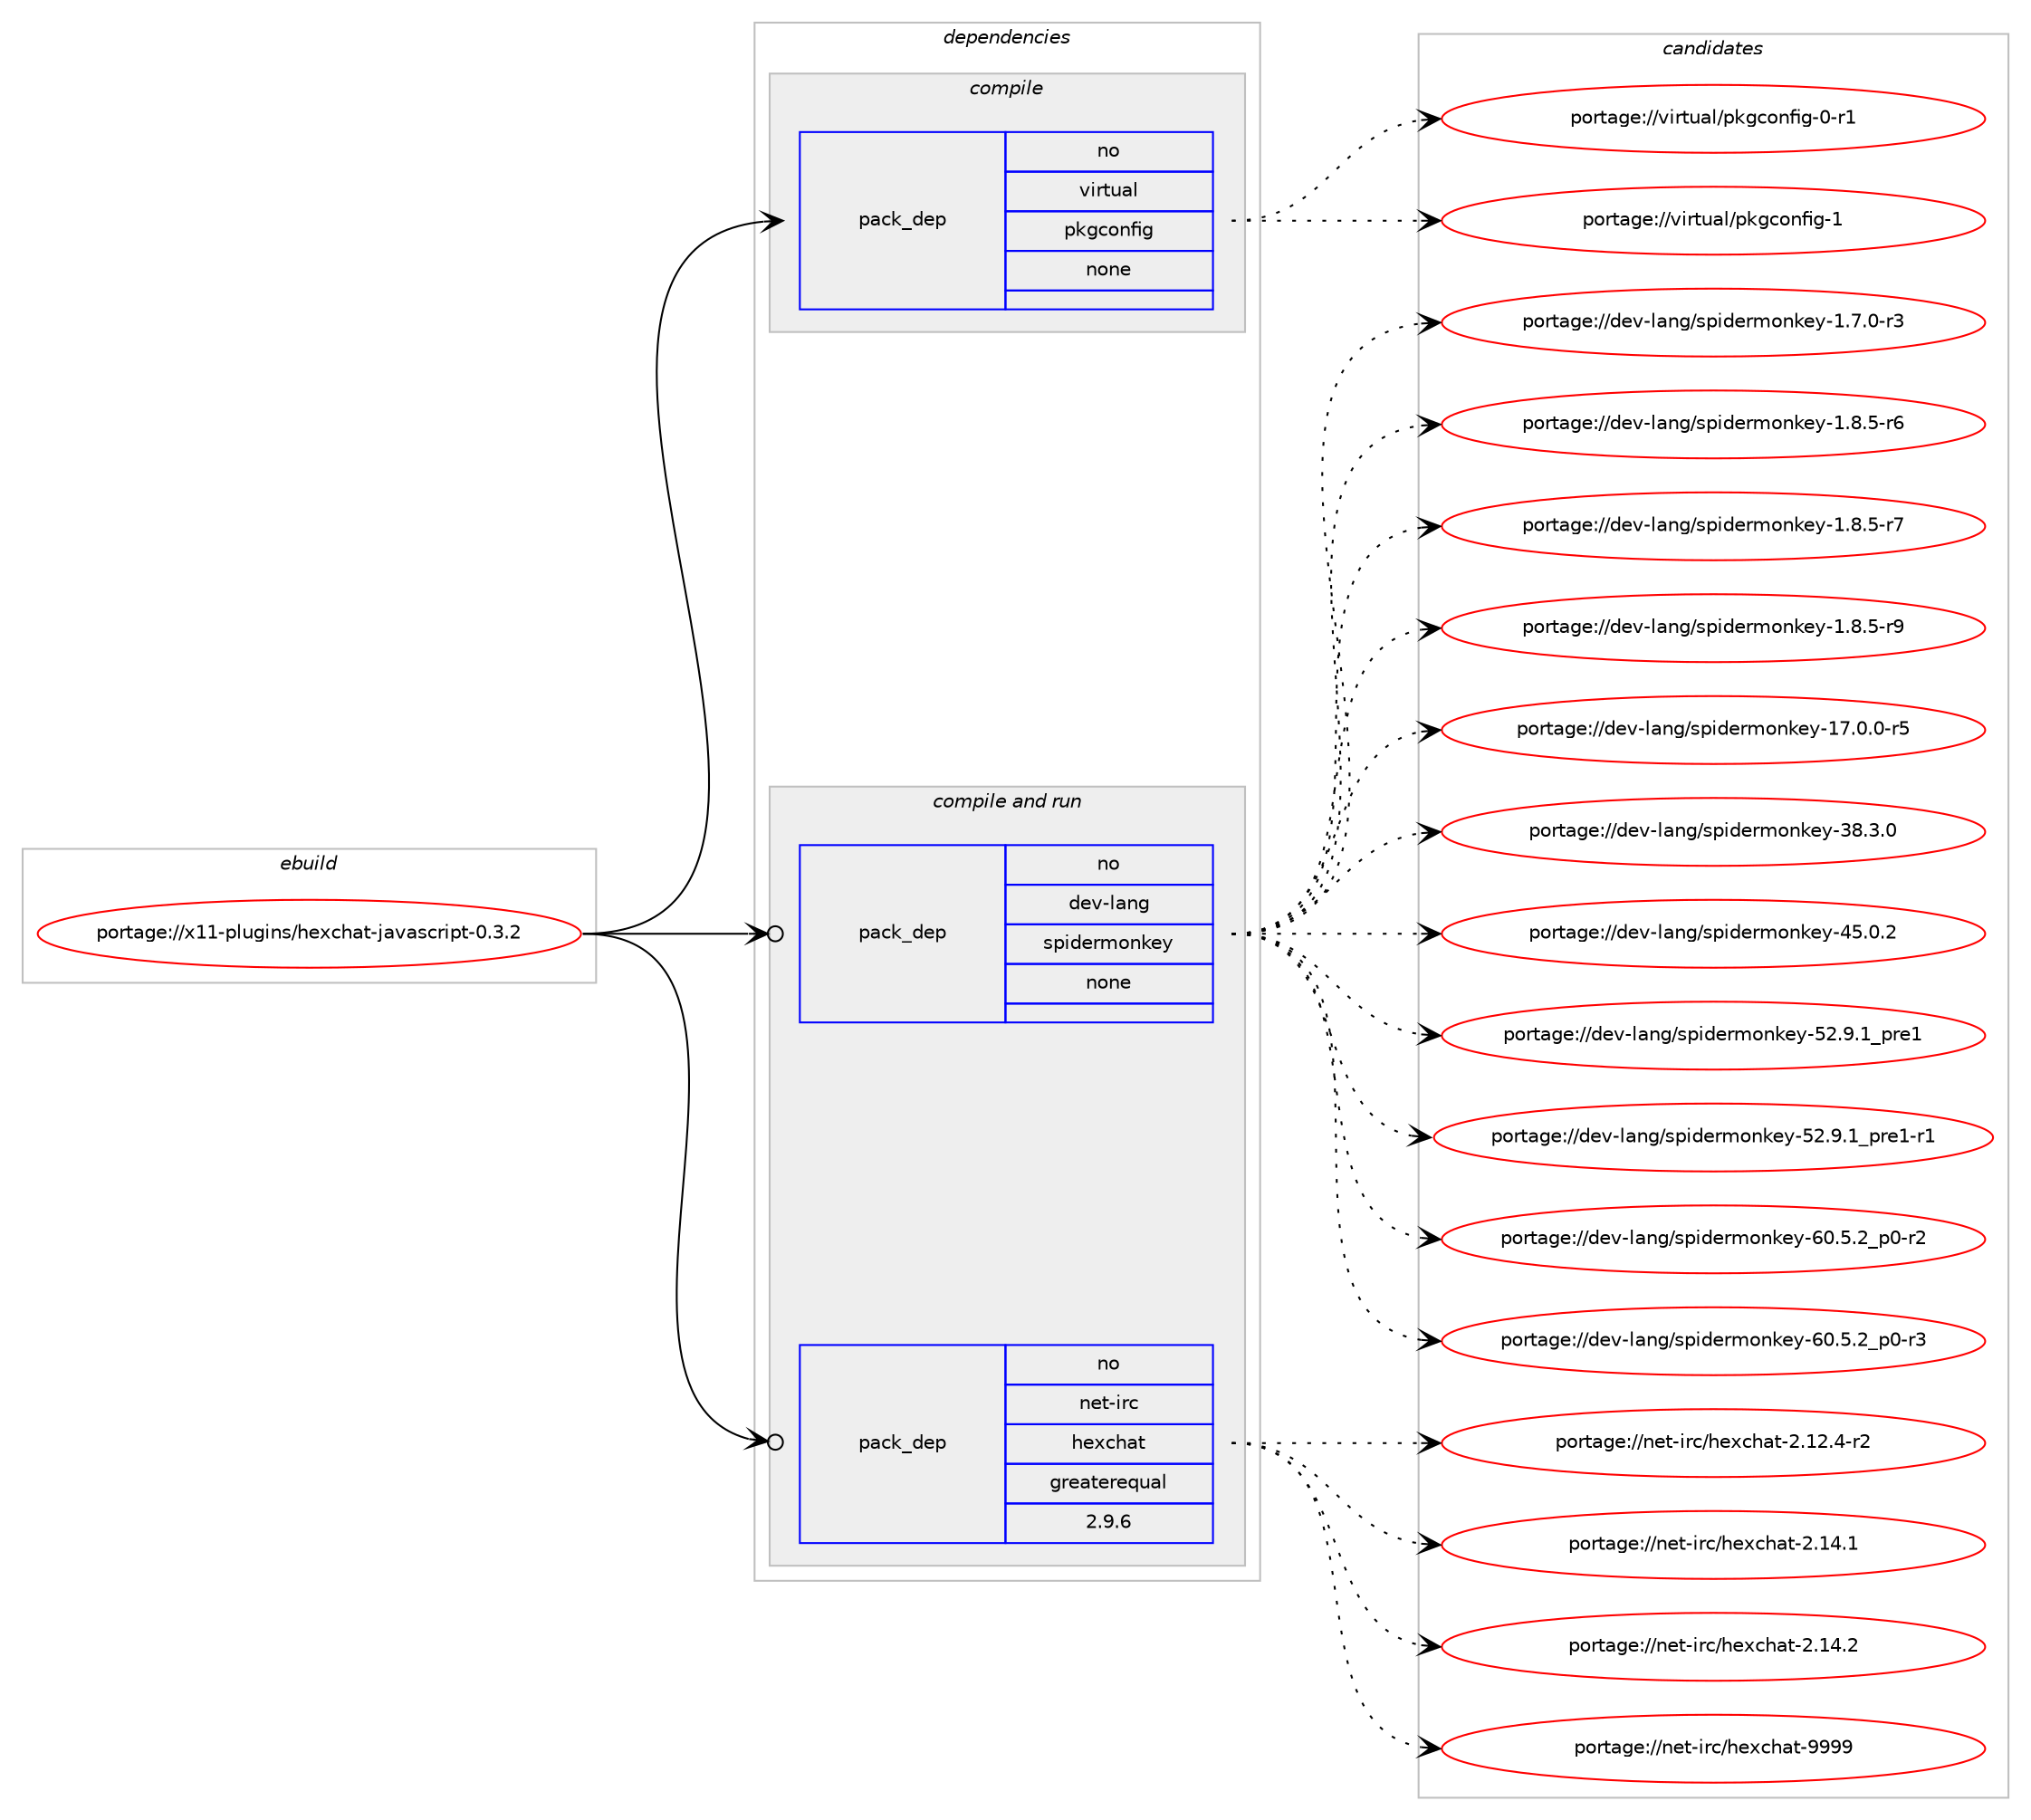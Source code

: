 digraph prolog {

# *************
# Graph options
# *************

newrank=true;
concentrate=true;
compound=true;
graph [rankdir=LR,fontname=Helvetica,fontsize=10,ranksep=1.5];#, ranksep=2.5, nodesep=0.2];
edge  [arrowhead=vee];
node  [fontname=Helvetica,fontsize=10];

# **********
# The ebuild
# **********

subgraph cluster_leftcol {
color=gray;
rank=same;
label=<<i>ebuild</i>>;
id [label="portage://x11-plugins/hexchat-javascript-0.3.2", color=red, width=4, href="../x11-plugins/hexchat-javascript-0.3.2.svg"];
}

# ****************
# The dependencies
# ****************

subgraph cluster_midcol {
color=gray;
label=<<i>dependencies</i>>;
subgraph cluster_compile {
fillcolor="#eeeeee";
style=filled;
label=<<i>compile</i>>;
subgraph pack339211 {
dependency456269 [label=<<TABLE BORDER="0" CELLBORDER="1" CELLSPACING="0" CELLPADDING="4" WIDTH="220"><TR><TD ROWSPAN="6" CELLPADDING="30">pack_dep</TD></TR><TR><TD WIDTH="110">no</TD></TR><TR><TD>virtual</TD></TR><TR><TD>pkgconfig</TD></TR><TR><TD>none</TD></TR><TR><TD></TD></TR></TABLE>>, shape=none, color=blue];
}
id:e -> dependency456269:w [weight=20,style="solid",arrowhead="vee"];
}
subgraph cluster_compileandrun {
fillcolor="#eeeeee";
style=filled;
label=<<i>compile and run</i>>;
subgraph pack339212 {
dependency456270 [label=<<TABLE BORDER="0" CELLBORDER="1" CELLSPACING="0" CELLPADDING="4" WIDTH="220"><TR><TD ROWSPAN="6" CELLPADDING="30">pack_dep</TD></TR><TR><TD WIDTH="110">no</TD></TR><TR><TD>dev-lang</TD></TR><TR><TD>spidermonkey</TD></TR><TR><TD>none</TD></TR><TR><TD></TD></TR></TABLE>>, shape=none, color=blue];
}
id:e -> dependency456270:w [weight=20,style="solid",arrowhead="odotvee"];
subgraph pack339213 {
dependency456271 [label=<<TABLE BORDER="0" CELLBORDER="1" CELLSPACING="0" CELLPADDING="4" WIDTH="220"><TR><TD ROWSPAN="6" CELLPADDING="30">pack_dep</TD></TR><TR><TD WIDTH="110">no</TD></TR><TR><TD>net-irc</TD></TR><TR><TD>hexchat</TD></TR><TR><TD>greaterequal</TD></TR><TR><TD>2.9.6</TD></TR></TABLE>>, shape=none, color=blue];
}
id:e -> dependency456271:w [weight=20,style="solid",arrowhead="odotvee"];
}
subgraph cluster_run {
fillcolor="#eeeeee";
style=filled;
label=<<i>run</i>>;
}
}

# **************
# The candidates
# **************

subgraph cluster_choices {
rank=same;
color=gray;
label=<<i>candidates</i>>;

subgraph choice339211 {
color=black;
nodesep=1;
choiceportage11810511411611797108471121071039911111010210510345484511449 [label="portage://virtual/pkgconfig-0-r1", color=red, width=4,href="../virtual/pkgconfig-0-r1.svg"];
choiceportage1181051141161179710847112107103991111101021051034549 [label="portage://virtual/pkgconfig-1", color=red, width=4,href="../virtual/pkgconfig-1.svg"];
dependency456269:e -> choiceportage11810511411611797108471121071039911111010210510345484511449:w [style=dotted,weight="100"];
dependency456269:e -> choiceportage1181051141161179710847112107103991111101021051034549:w [style=dotted,weight="100"];
}
subgraph choice339212 {
color=black;
nodesep=1;
choiceportage1001011184510897110103471151121051001011141091111101071011214549465546484511451 [label="portage://dev-lang/spidermonkey-1.7.0-r3", color=red, width=4,href="../dev-lang/spidermonkey-1.7.0-r3.svg"];
choiceportage1001011184510897110103471151121051001011141091111101071011214549465646534511454 [label="portage://dev-lang/spidermonkey-1.8.5-r6", color=red, width=4,href="../dev-lang/spidermonkey-1.8.5-r6.svg"];
choiceportage1001011184510897110103471151121051001011141091111101071011214549465646534511455 [label="portage://dev-lang/spidermonkey-1.8.5-r7", color=red, width=4,href="../dev-lang/spidermonkey-1.8.5-r7.svg"];
choiceportage1001011184510897110103471151121051001011141091111101071011214549465646534511457 [label="portage://dev-lang/spidermonkey-1.8.5-r9", color=red, width=4,href="../dev-lang/spidermonkey-1.8.5-r9.svg"];
choiceportage100101118451089711010347115112105100101114109111110107101121454955464846484511453 [label="portage://dev-lang/spidermonkey-17.0.0-r5", color=red, width=4,href="../dev-lang/spidermonkey-17.0.0-r5.svg"];
choiceportage10010111845108971101034711511210510010111410911111010710112145515646514648 [label="portage://dev-lang/spidermonkey-38.3.0", color=red, width=4,href="../dev-lang/spidermonkey-38.3.0.svg"];
choiceportage10010111845108971101034711511210510010111410911111010710112145525346484650 [label="portage://dev-lang/spidermonkey-45.0.2", color=red, width=4,href="../dev-lang/spidermonkey-45.0.2.svg"];
choiceportage100101118451089711010347115112105100101114109111110107101121455350465746499511211410149 [label="portage://dev-lang/spidermonkey-52.9.1_pre1", color=red, width=4,href="../dev-lang/spidermonkey-52.9.1_pre1.svg"];
choiceportage1001011184510897110103471151121051001011141091111101071011214553504657464995112114101494511449 [label="portage://dev-lang/spidermonkey-52.9.1_pre1-r1", color=red, width=4,href="../dev-lang/spidermonkey-52.9.1_pre1-r1.svg"];
choiceportage1001011184510897110103471151121051001011141091111101071011214554484653465095112484511450 [label="portage://dev-lang/spidermonkey-60.5.2_p0-r2", color=red, width=4,href="../dev-lang/spidermonkey-60.5.2_p0-r2.svg"];
choiceportage1001011184510897110103471151121051001011141091111101071011214554484653465095112484511451 [label="portage://dev-lang/spidermonkey-60.5.2_p0-r3", color=red, width=4,href="../dev-lang/spidermonkey-60.5.2_p0-r3.svg"];
dependency456270:e -> choiceportage1001011184510897110103471151121051001011141091111101071011214549465546484511451:w [style=dotted,weight="100"];
dependency456270:e -> choiceportage1001011184510897110103471151121051001011141091111101071011214549465646534511454:w [style=dotted,weight="100"];
dependency456270:e -> choiceportage1001011184510897110103471151121051001011141091111101071011214549465646534511455:w [style=dotted,weight="100"];
dependency456270:e -> choiceportage1001011184510897110103471151121051001011141091111101071011214549465646534511457:w [style=dotted,weight="100"];
dependency456270:e -> choiceportage100101118451089711010347115112105100101114109111110107101121454955464846484511453:w [style=dotted,weight="100"];
dependency456270:e -> choiceportage10010111845108971101034711511210510010111410911111010710112145515646514648:w [style=dotted,weight="100"];
dependency456270:e -> choiceportage10010111845108971101034711511210510010111410911111010710112145525346484650:w [style=dotted,weight="100"];
dependency456270:e -> choiceportage100101118451089711010347115112105100101114109111110107101121455350465746499511211410149:w [style=dotted,weight="100"];
dependency456270:e -> choiceportage1001011184510897110103471151121051001011141091111101071011214553504657464995112114101494511449:w [style=dotted,weight="100"];
dependency456270:e -> choiceportage1001011184510897110103471151121051001011141091111101071011214554484653465095112484511450:w [style=dotted,weight="100"];
dependency456270:e -> choiceportage1001011184510897110103471151121051001011141091111101071011214554484653465095112484511451:w [style=dotted,weight="100"];
}
subgraph choice339213 {
color=black;
nodesep=1;
choiceportage1101011164510511499471041011209910497116455046495046524511450 [label="portage://net-irc/hexchat-2.12.4-r2", color=red, width=4,href="../net-irc/hexchat-2.12.4-r2.svg"];
choiceportage110101116451051149947104101120991049711645504649524649 [label="portage://net-irc/hexchat-2.14.1", color=red, width=4,href="../net-irc/hexchat-2.14.1.svg"];
choiceportage110101116451051149947104101120991049711645504649524650 [label="portage://net-irc/hexchat-2.14.2", color=red, width=4,href="../net-irc/hexchat-2.14.2.svg"];
choiceportage11010111645105114994710410112099104971164557575757 [label="portage://net-irc/hexchat-9999", color=red, width=4,href="../net-irc/hexchat-9999.svg"];
dependency456271:e -> choiceportage1101011164510511499471041011209910497116455046495046524511450:w [style=dotted,weight="100"];
dependency456271:e -> choiceportage110101116451051149947104101120991049711645504649524649:w [style=dotted,weight="100"];
dependency456271:e -> choiceportage110101116451051149947104101120991049711645504649524650:w [style=dotted,weight="100"];
dependency456271:e -> choiceportage11010111645105114994710410112099104971164557575757:w [style=dotted,weight="100"];
}
}

}
